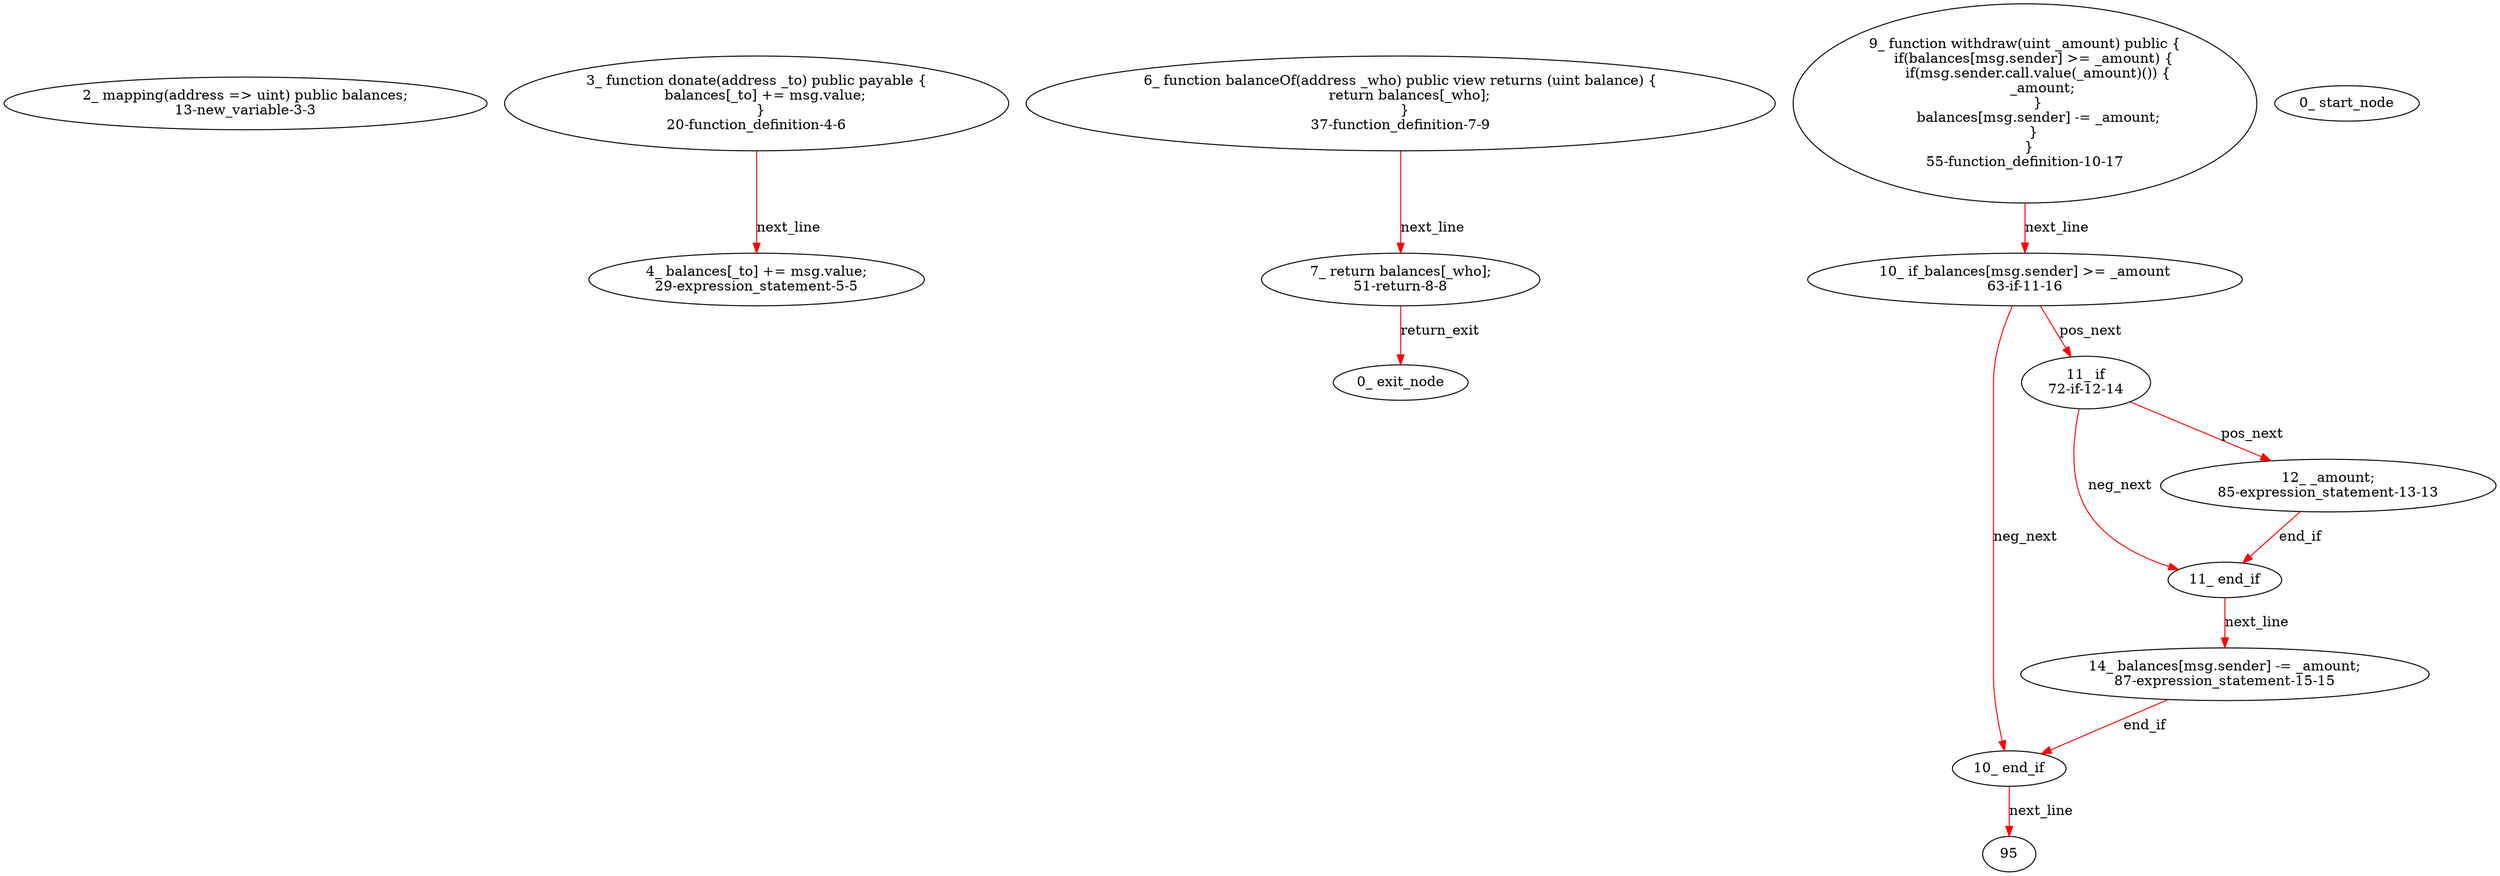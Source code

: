 digraph  {
13 [label="2_ mapping(address => uint) public balances;\n13-new_variable-3-3", method="", type_label=new_variable];
20 [label="3_ function donate(address _to) public payable {\n    balances[_to] += msg.value;\n  }\n20-function_definition-4-6", method="donate(address _to)", type_label=function_definition];
29 [label="4_ balances[_to] += msg.value;\n29-expression_statement-5-5", method="donate(address _to)", type_label=expression_statement];
37 [label="6_ function balanceOf(address _who) public view returns (uint balance) {\n    return balances[_who];\n  }\n37-function_definition-7-9", method="balanceOf(address _who)", type_label=function_definition];
51 [label="7_ return balances[_who];\n51-return-8-8", method="balanceOf(address _who)", type_label=return];
55 [label="9_ function withdraw(uint _amount) public {\n    if(balances[msg.sender] >= _amount) {\n      if(msg.sender.call.value(_amount)()) {\n        _amount;\n      }\n      balances[msg.sender] -= _amount;\n    }\n  }\n55-function_definition-10-17", method="withdraw(uint _amount)", type_label=function_definition];
63 [label="10_ if_balances[msg.sender] >= _amount\n63-if-11-16", method="withdraw(uint _amount)", type_label=if];
157 [label="10_ end_if", method="withdraw(uint _amount)", type_label=end_if];
72 [label="11_ if\n72-if-12-14", method="withdraw(uint _amount)", type_label=if];
166 [label="11_ end_if", method="withdraw(uint _amount)", type_label=end_if];
85 [label="12_ _amount;\n85-expression_statement-13-13", method="withdraw(uint _amount)", type_label=expression_statement];
87 [label="14_ balances[msg.sender] -= _amount;\n87-expression_statement-15-15", method="withdraw(uint _amount)", type_label=expression_statement];
1 [label="0_ start_node", method="", type_label=start];
2 [label="0_ exit_node", method="", type_label=exit];
95;
20 -> 29  [color=red, controlflow_type=next_line, edge_type=CFG_edge, key=0, label=next_line];
37 -> 51  [color=red, controlflow_type=next_line, edge_type=CFG_edge, key=0, label=next_line];
51 -> 2  [color=red, controlflow_type=return_exit, edge_type=CFG_edge, key=0, label=return_exit];
55 -> 63  [color=red, controlflow_type=next_line, edge_type=CFG_edge, key=0, label=next_line];
63 -> 72  [color=red, controlflow_type=pos_next, edge_type=CFG_edge, key=0, label=pos_next];
63 -> 157  [color=red, controlflow_type=neg_next, edge_type=CFG_edge, key=0, label=neg_next];
157 -> 95  [color=red, controlflow_type=next_line, edge_type=CFG_edge, key=0, label=next_line];
72 -> 85  [color=red, controlflow_type=pos_next, edge_type=CFG_edge, key=0, label=pos_next];
72 -> 166  [color=red, controlflow_type=neg_next, edge_type=CFG_edge, key=0, label=neg_next];
166 -> 87  [color=red, controlflow_type=next_line, edge_type=CFG_edge, key=0, label=next_line];
85 -> 166  [color=red, controlflow_type=end_if, edge_type=CFG_edge, key=0, label=end_if];
87 -> 157  [color=red, controlflow_type=end_if, edge_type=CFG_edge, key=0, label=end_if];
}
